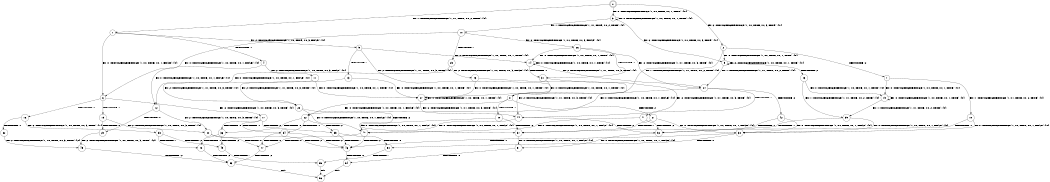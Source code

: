 digraph BCG {
size = "7, 10.5";
center = TRUE;
node [shape = circle];
0 [peripheries = 2];
0 -> 1 [label = "EX !1 !ATOMIC_EXCH_BRANCH (1, +1, TRUE, +0, 2, TRUE) !{0}"];
0 -> 2 [label = "EX !2 !ATOMIC_EXCH_BRANCH (1, +0, TRUE, +0, 3, TRUE) !{0}"];
0 -> 3 [label = "EX !0 !ATOMIC_EXCH_BRANCH (1, +0, TRUE, +0, 1, TRUE) !{0}"];
1 -> 4 [label = "TERMINATE !1"];
1 -> 5 [label = "EX !2 !ATOMIC_EXCH_BRANCH (1, +0, TRUE, +0, 3, FALSE) !{0}"];
1 -> 6 [label = "EX !0 !ATOMIC_EXCH_BRANCH (1, +0, TRUE, +0, 1, FALSE) !{0}"];
2 -> 7 [label = "TERMINATE !2"];
2 -> 8 [label = "EX !1 !ATOMIC_EXCH_BRANCH (1, +1, TRUE, +0, 2, TRUE) !{0}"];
2 -> 9 [label = "EX !0 !ATOMIC_EXCH_BRANCH (1, +0, TRUE, +0, 1, TRUE) !{0}"];
3 -> 10 [label = "EX !1 !ATOMIC_EXCH_BRANCH (1, +1, TRUE, +0, 2, TRUE) !{0}"];
3 -> 9 [label = "EX !2 !ATOMIC_EXCH_BRANCH (1, +0, TRUE, +0, 3, TRUE) !{0}"];
3 -> 3 [label = "EX !0 !ATOMIC_EXCH_BRANCH (1, +0, TRUE, +0, 1, TRUE) !{0}"];
4 -> 11 [label = "EX !2 !ATOMIC_EXCH_BRANCH (1, +0, TRUE, +0, 3, FALSE) !{0}"];
4 -> 12 [label = "EX !0 !ATOMIC_EXCH_BRANCH (1, +0, TRUE, +0, 1, FALSE) !{0}"];
5 -> 13 [label = "TERMINATE !1"];
5 -> 14 [label = "EX !0 !ATOMIC_EXCH_BRANCH (1, +0, TRUE, +0, 1, TRUE) !{0}"];
5 -> 8 [label = "EX !2 !ATOMIC_EXCH_BRANCH (1, +1, TRUE, +0, 3, TRUE) !{0}"];
6 -> 15 [label = "TERMINATE !1"];
6 -> 16 [label = "TERMINATE !0"];
6 -> 17 [label = "EX !2 !ATOMIC_EXCH_BRANCH (1, +0, TRUE, +0, 3, TRUE) !{0}"];
7 -> 18 [label = "EX !1 !ATOMIC_EXCH_BRANCH (1, +1, TRUE, +0, 2, TRUE) !{0}"];
7 -> 19 [label = "EX !0 !ATOMIC_EXCH_BRANCH (1, +0, TRUE, +0, 1, TRUE) !{0}"];
8 -> 20 [label = "TERMINATE !1"];
8 -> 21 [label = "TERMINATE !2"];
8 -> 22 [label = "EX !0 !ATOMIC_EXCH_BRANCH (1, +0, TRUE, +0, 1, FALSE) !{0}"];
9 -> 23 [label = "TERMINATE !2"];
9 -> 24 [label = "EX !1 !ATOMIC_EXCH_BRANCH (1, +1, TRUE, +0, 2, TRUE) !{0}"];
9 -> 9 [label = "EX !0 !ATOMIC_EXCH_BRANCH (1, +0, TRUE, +0, 1, TRUE) !{0}"];
10 -> 25 [label = "TERMINATE !1"];
10 -> 26 [label = "EX !2 !ATOMIC_EXCH_BRANCH (1, +0, TRUE, +0, 3, FALSE) !{0}"];
10 -> 6 [label = "EX !0 !ATOMIC_EXCH_BRANCH (1, +0, TRUE, +0, 1, FALSE) !{0}"];
11 -> 27 [label = "EX !0 !ATOMIC_EXCH_BRANCH (1, +0, TRUE, +0, 1, TRUE) !{0}"];
11 -> 28 [label = "EX !2 !ATOMIC_EXCH_BRANCH (1, +1, TRUE, +0, 3, TRUE) !{0}"];
12 -> 29 [label = "TERMINATE !0"];
12 -> 30 [label = "EX !2 !ATOMIC_EXCH_BRANCH (1, +0, TRUE, +0, 3, TRUE) !{0}"];
13 -> 27 [label = "EX !0 !ATOMIC_EXCH_BRANCH (1, +0, TRUE, +0, 1, TRUE) !{0}"];
13 -> 28 [label = "EX !2 !ATOMIC_EXCH_BRANCH (1, +1, TRUE, +0, 3, TRUE) !{0}"];
14 -> 31 [label = "TERMINATE !1"];
14 -> 24 [label = "EX !2 !ATOMIC_EXCH_BRANCH (1, +1, TRUE, +0, 3, TRUE) !{0}"];
14 -> 14 [label = "EX !0 !ATOMIC_EXCH_BRANCH (1, +0, TRUE, +0, 1, TRUE) !{0}"];
15 -> 29 [label = "TERMINATE !0"];
15 -> 30 [label = "EX !2 !ATOMIC_EXCH_BRANCH (1, +0, TRUE, +0, 3, TRUE) !{0}"];
16 -> 32 [label = "TERMINATE !1"];
16 -> 33 [label = "EX !2 !ATOMIC_EXCH_BRANCH (1, +0, TRUE, +0, 3, TRUE) !{1}"];
17 -> 34 [label = "TERMINATE !1"];
17 -> 35 [label = "TERMINATE !2"];
17 -> 36 [label = "TERMINATE !0"];
18 -> 37 [label = "TERMINATE !1"];
18 -> 38 [label = "EX !0 !ATOMIC_EXCH_BRANCH (1, +0, TRUE, +0, 1, FALSE) !{0}"];
19 -> 39 [label = "EX !1 !ATOMIC_EXCH_BRANCH (1, +1, TRUE, +0, 2, TRUE) !{0}"];
19 -> 19 [label = "EX !0 !ATOMIC_EXCH_BRANCH (1, +0, TRUE, +0, 1, TRUE) !{0}"];
20 -> 37 [label = "TERMINATE !2"];
20 -> 40 [label = "EX !0 !ATOMIC_EXCH_BRANCH (1, +0, TRUE, +0, 1, FALSE) !{0}"];
21 -> 37 [label = "TERMINATE !1"];
21 -> 38 [label = "EX !0 !ATOMIC_EXCH_BRANCH (1, +0, TRUE, +0, 1, FALSE) !{0}"];
22 -> 34 [label = "TERMINATE !1"];
22 -> 35 [label = "TERMINATE !2"];
22 -> 36 [label = "TERMINATE !0"];
23 -> 39 [label = "EX !1 !ATOMIC_EXCH_BRANCH (1, +1, TRUE, +0, 2, TRUE) !{0}"];
23 -> 19 [label = "EX !0 !ATOMIC_EXCH_BRANCH (1, +0, TRUE, +0, 1, TRUE) !{0}"];
24 -> 41 [label = "TERMINATE !1"];
24 -> 42 [label = "TERMINATE !2"];
24 -> 22 [label = "EX !0 !ATOMIC_EXCH_BRANCH (1, +0, TRUE, +0, 1, FALSE) !{0}"];
25 -> 43 [label = "EX !2 !ATOMIC_EXCH_BRANCH (1, +0, TRUE, +0, 3, FALSE) !{0}"];
25 -> 12 [label = "EX !0 !ATOMIC_EXCH_BRANCH (1, +0, TRUE, +0, 1, FALSE) !{0}"];
26 -> 31 [label = "TERMINATE !1"];
26 -> 24 [label = "EX !2 !ATOMIC_EXCH_BRANCH (1, +1, TRUE, +0, 3, TRUE) !{0}"];
26 -> 14 [label = "EX !0 !ATOMIC_EXCH_BRANCH (1, +0, TRUE, +0, 1, TRUE) !{0}"];
27 -> 44 [label = "EX !2 !ATOMIC_EXCH_BRANCH (1, +1, TRUE, +0, 3, TRUE) !{0}"];
27 -> 27 [label = "EX !0 !ATOMIC_EXCH_BRANCH (1, +0, TRUE, +0, 1, TRUE) !{0}"];
28 -> 37 [label = "TERMINATE !2"];
28 -> 40 [label = "EX !0 !ATOMIC_EXCH_BRANCH (1, +0, TRUE, +0, 1, FALSE) !{0}"];
29 -> 45 [label = "EX !2 !ATOMIC_EXCH_BRANCH (1, +0, TRUE, +0, 3, TRUE) !{2}"];
30 -> 46 [label = "TERMINATE !2"];
30 -> 47 [label = "TERMINATE !0"];
31 -> 44 [label = "EX !2 !ATOMIC_EXCH_BRANCH (1, +1, TRUE, +0, 3, TRUE) !{0}"];
31 -> 27 [label = "EX !0 !ATOMIC_EXCH_BRANCH (1, +0, TRUE, +0, 1, TRUE) !{0}"];
32 -> 45 [label = "EX !2 !ATOMIC_EXCH_BRANCH (1, +0, TRUE, +0, 3, TRUE) !{2}"];
33 -> 48 [label = "TERMINATE !1"];
33 -> 49 [label = "TERMINATE !2"];
34 -> 46 [label = "TERMINATE !2"];
34 -> 47 [label = "TERMINATE !0"];
35 -> 46 [label = "TERMINATE !1"];
35 -> 50 [label = "TERMINATE !0"];
36 -> 48 [label = "TERMINATE !1"];
36 -> 49 [label = "TERMINATE !2"];
37 -> 51 [label = "EX !0 !ATOMIC_EXCH_BRANCH (1, +0, TRUE, +0, 1, FALSE) !{0}"];
38 -> 46 [label = "TERMINATE !1"];
38 -> 50 [label = "TERMINATE !0"];
39 -> 52 [label = "TERMINATE !1"];
39 -> 38 [label = "EX !0 !ATOMIC_EXCH_BRANCH (1, +0, TRUE, +0, 1, FALSE) !{0}"];
40 -> 46 [label = "TERMINATE !2"];
40 -> 47 [label = "TERMINATE !0"];
41 -> 52 [label = "TERMINATE !2"];
41 -> 40 [label = "EX !0 !ATOMIC_EXCH_BRANCH (1, +0, TRUE, +0, 1, FALSE) !{0}"];
42 -> 52 [label = "TERMINATE !1"];
42 -> 38 [label = "EX !0 !ATOMIC_EXCH_BRANCH (1, +0, TRUE, +0, 1, FALSE) !{0}"];
43 -> 44 [label = "EX !2 !ATOMIC_EXCH_BRANCH (1, +1, TRUE, +0, 3, TRUE) !{0}"];
43 -> 27 [label = "EX !0 !ATOMIC_EXCH_BRANCH (1, +0, TRUE, +0, 1, TRUE) !{0}"];
44 -> 52 [label = "TERMINATE !2"];
44 -> 40 [label = "EX !0 !ATOMIC_EXCH_BRANCH (1, +0, TRUE, +0, 1, FALSE) !{0}"];
45 -> 53 [label = "TERMINATE !2"];
46 -> 54 [label = "TERMINATE !0"];
47 -> 53 [label = "TERMINATE !2"];
48 -> 53 [label = "TERMINATE !2"];
49 -> 55 [label = "TERMINATE !1"];
50 -> 55 [label = "TERMINATE !1"];
51 -> 54 [label = "TERMINATE !0"];
52 -> 51 [label = "EX !0 !ATOMIC_EXCH_BRANCH (1, +0, TRUE, +0, 1, FALSE) !{0}"];
53 -> 56 [label = "exit"];
54 -> 56 [label = "exit"];
55 -> 56 [label = "exit"];
}
